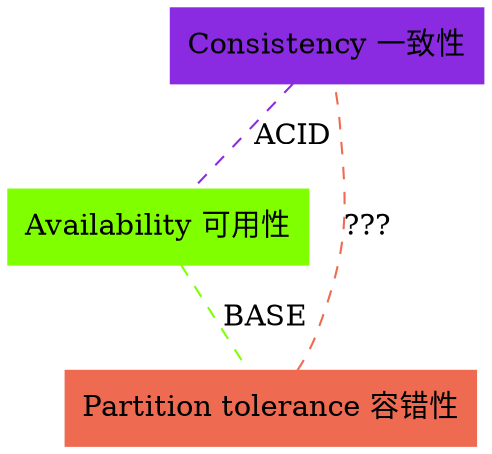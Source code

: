 

graph TD{

  node[shape="box", style="filled"]
  edge [style="dashed"];

  C[label="Consistency 一致性",color="blueviolet"]
  A[label="Availability 可用性",color="chartreuse"]
  P[label="Partition tolerance 容错性",color="coral2"]

  C--A[label="ACID",color="blueviolet"]
  A--P[label="BASE",color="chartreuse"]
  P--C[label="???",color="coral2"]
}